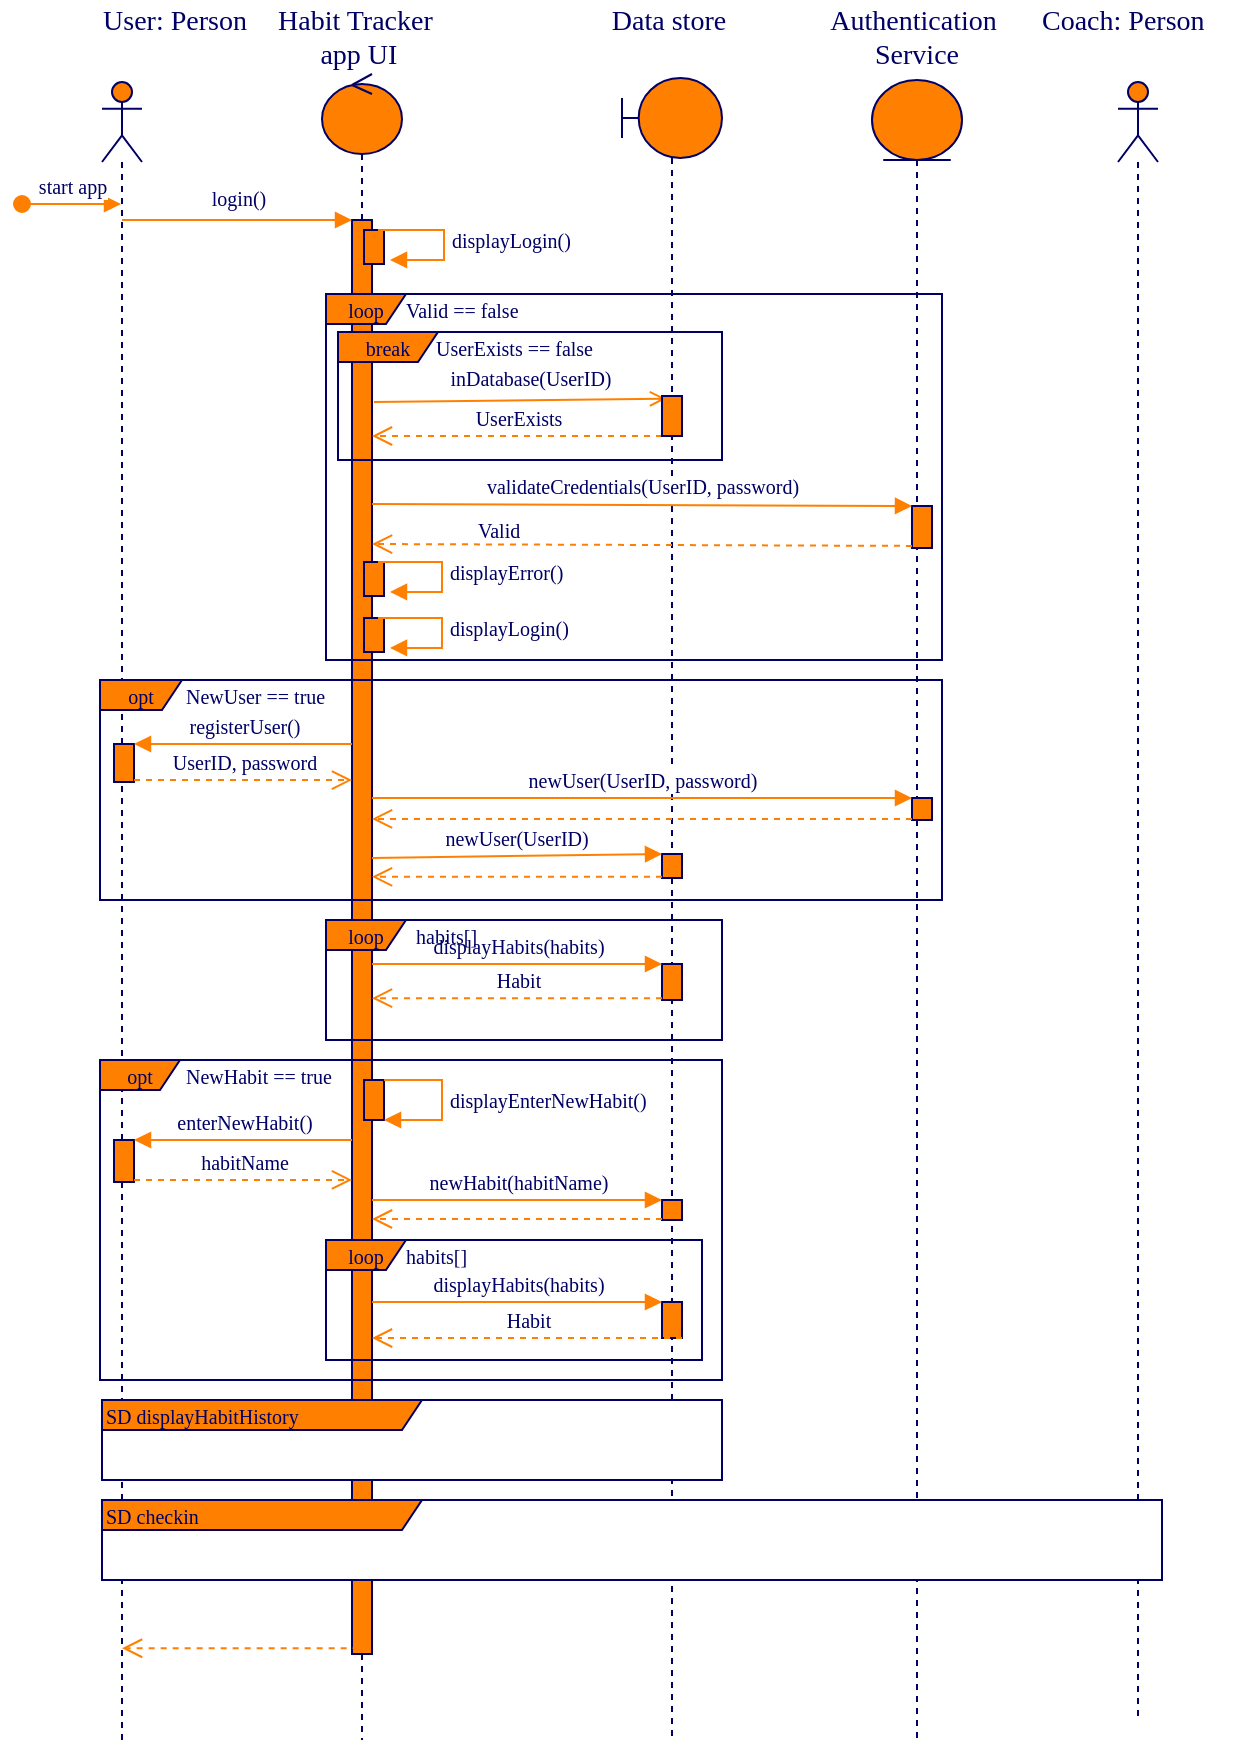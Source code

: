 <mxfile version="24.4.0" type="device" pages="3">
  <diagram name="SD User Habit Checkin" id="z7g9NlXOLI8oSROJPKoz">
    <mxGraphModel dx="1121" dy="837" grid="0" gridSize="10" guides="1" tooltips="1" connect="1" arrows="1" fold="1" page="0" pageScale="1" pageWidth="1169" pageHeight="827" math="0" shadow="0">
      <root>
        <mxCell id="0" />
        <mxCell id="1" parent="0" />
        <mxCell id="NvRhOsfGJSv9MPCDauGX-1" value="" style="shape=umlLifeline;participant=umlActor;perimeter=lifelinePerimeter;whiteSpace=wrap;html=1;container=1;collapsible=0;recursiveResize=0;verticalAlign=top;spacingTop=36;labelBackgroundColor=#ffffff;outlineConnect=0;strokeColor=#000066;fillColor=#FF8000;fontFamily=Tahoma;fontSize=14;fontColor=#000066;" vertex="1" parent="1">
          <mxGeometry x="70" y="51" width="20" height="829" as="geometry" />
        </mxCell>
        <mxCell id="NvRhOsfGJSv9MPCDauGX-2" value="" style="html=1;points=[];perimeter=orthogonalPerimeter;strokeColor=#000066;fillColor=#FF8000;fontFamily=Tahoma;fontSize=10;fontColor=#000066;align=center;" vertex="1" parent="NvRhOsfGJSv9MPCDauGX-1">
          <mxGeometry x="6" y="331" width="10" height="19" as="geometry" />
        </mxCell>
        <mxCell id="NvRhOsfGJSv9MPCDauGX-3" value="" style="html=1;points=[];perimeter=orthogonalPerimeter;strokeColor=#000066;fillColor=#FF8000;fontFamily=Tahoma;fontSize=10;fontColor=#000066;align=center;" vertex="1" parent="NvRhOsfGJSv9MPCDauGX-1">
          <mxGeometry x="6" y="529" width="10" height="21" as="geometry" />
        </mxCell>
        <mxCell id="NvRhOsfGJSv9MPCDauGX-4" value="User: Person" style="text;html=1;resizable=0;points=[];autosize=1;align=center;verticalAlign=top;spacingTop=-4;fontSize=14;fontFamily=Tahoma;fontColor=#000066;" vertex="1" parent="1">
          <mxGeometry x="61" y="10" width="90" height="20" as="geometry" />
        </mxCell>
        <mxCell id="NvRhOsfGJSv9MPCDauGX-5" value="" style="shape=umlLifeline;participant=umlControl;perimeter=lifelinePerimeter;whiteSpace=wrap;html=1;container=1;collapsible=0;recursiveResize=0;verticalAlign=top;spacingTop=36;labelBackgroundColor=#ffffff;outlineConnect=0;strokeColor=#000066;fillColor=#FF8000;fontFamily=Tahoma;fontSize=14;fontColor=#000066;" vertex="1" parent="1">
          <mxGeometry x="180" y="47" width="40" height="833" as="geometry" />
        </mxCell>
        <mxCell id="NvRhOsfGJSv9MPCDauGX-6" value="" style="html=1;points=[];perimeter=orthogonalPerimeter;strokeColor=#000066;fillColor=#FF8000;fontFamily=Tahoma;fontSize=14;fontColor=#000066;align=center;" vertex="1" parent="NvRhOsfGJSv9MPCDauGX-5">
          <mxGeometry x="15" y="73" width="10" height="717" as="geometry" />
        </mxCell>
        <mxCell id="NvRhOsfGJSv9MPCDauGX-7" value="" style="html=1;points=[];perimeter=orthogonalPerimeter;strokeColor=#000066;fillColor=#FF8000;fontFamily=Tahoma;fontSize=10;fontColor=#000066;align=center;" vertex="1" parent="NvRhOsfGJSv9MPCDauGX-5">
          <mxGeometry x="21" y="78" width="10" height="17" as="geometry" />
        </mxCell>
        <mxCell id="NvRhOsfGJSv9MPCDauGX-8" value="displayLogin()" style="edgeStyle=orthogonalEdgeStyle;html=1;align=left;spacingLeft=2;endArrow=block;rounded=0;entryX=1.3;entryY=0.882;strokeColor=#FF8000;fontFamily=Tahoma;fontSize=10;fontColor=#000066;exitX=0.7;exitY=0;exitPerimeter=0;entryPerimeter=0;" edge="1" parent="NvRhOsfGJSv9MPCDauGX-5" source="NvRhOsfGJSv9MPCDauGX-7" target="NvRhOsfGJSv9MPCDauGX-7">
          <mxGeometry relative="1" as="geometry">
            <mxPoint x="36" y="78" as="sourcePoint" />
            <Array as="points">
              <mxPoint x="61" y="78" />
              <mxPoint x="61" y="93" />
            </Array>
            <mxPoint x="41" y="98" as="targetPoint" />
          </mxGeometry>
        </mxCell>
        <mxCell id="NvRhOsfGJSv9MPCDauGX-9" value="" style="html=1;points=[];perimeter=orthogonalPerimeter;strokeColor=#000066;fillColor=#FF8000;fontFamily=Tahoma;fontSize=10;fontColor=#000066;align=center;" vertex="1" parent="NvRhOsfGJSv9MPCDauGX-5">
          <mxGeometry x="21" y="244" width="10" height="17" as="geometry" />
        </mxCell>
        <mxCell id="NvRhOsfGJSv9MPCDauGX-10" value="displayError()" style="edgeStyle=orthogonalEdgeStyle;html=1;align=left;spacingLeft=2;endArrow=block;rounded=0;entryX=1.3;entryY=0.882;strokeColor=#FF8000;fontFamily=Tahoma;fontSize=10;fontColor=#000066;exitX=0.7;exitY=0;exitPerimeter=0;entryPerimeter=0;" edge="1" parent="NvRhOsfGJSv9MPCDauGX-5" source="NvRhOsfGJSv9MPCDauGX-9" target="NvRhOsfGJSv9MPCDauGX-9">
          <mxGeometry relative="1" as="geometry">
            <mxPoint x="-134" y="41" as="sourcePoint" />
            <Array as="points">
              <mxPoint x="60" y="244" />
              <mxPoint x="60" y="259" />
            </Array>
            <mxPoint x="-129" y="61" as="targetPoint" />
          </mxGeometry>
        </mxCell>
        <mxCell id="NvRhOsfGJSv9MPCDauGX-11" value="" style="html=1;points=[];perimeter=orthogonalPerimeter;strokeColor=#000066;fillColor=#FF8000;fontFamily=Tahoma;fontSize=10;fontColor=#000066;align=center;" vertex="1" parent="NvRhOsfGJSv9MPCDauGX-5">
          <mxGeometry x="21" y="272" width="10" height="17" as="geometry" />
        </mxCell>
        <mxCell id="NvRhOsfGJSv9MPCDauGX-12" value="displayLogin()" style="edgeStyle=orthogonalEdgeStyle;html=1;align=left;spacingLeft=2;endArrow=block;rounded=0;entryX=1.3;entryY=0.882;strokeColor=#FF8000;fontFamily=Tahoma;fontSize=10;fontColor=#000066;exitX=0.7;exitY=0;exitPerimeter=0;entryPerimeter=0;" edge="1" parent="NvRhOsfGJSv9MPCDauGX-5" source="NvRhOsfGJSv9MPCDauGX-11" target="NvRhOsfGJSv9MPCDauGX-11">
          <mxGeometry relative="1" as="geometry">
            <mxPoint x="-121" y="225" as="sourcePoint" />
            <Array as="points">
              <mxPoint x="60" y="272" />
              <mxPoint x="60" y="287" />
            </Array>
            <mxPoint x="-116" y="245" as="targetPoint" />
          </mxGeometry>
        </mxCell>
        <mxCell id="NvRhOsfGJSv9MPCDauGX-13" value="" style="html=1;points=[];perimeter=orthogonalPerimeter;strokeColor=#000066;fillColor=#FF8000;fontFamily=Tahoma;fontSize=10;fontColor=#000066;align=center;" vertex="1" parent="NvRhOsfGJSv9MPCDauGX-5">
          <mxGeometry x="21" y="503" width="10" height="20" as="geometry" />
        </mxCell>
        <mxCell id="NvRhOsfGJSv9MPCDauGX-14" value="displayEnterNewHabit()" style="edgeStyle=orthogonalEdgeStyle;html=1;align=left;spacingLeft=2;endArrow=block;rounded=0;strokeColor=#FF8000;fontFamily=Tahoma;fontSize=10;fontColor=#000066;" edge="1" parent="NvRhOsfGJSv9MPCDauGX-5" source="NvRhOsfGJSv9MPCDauGX-13" target="NvRhOsfGJSv9MPCDauGX-13">
          <mxGeometry relative="1" as="geometry">
            <mxPoint x="-115" y="713" as="sourcePoint" />
            <Array as="points">
              <mxPoint x="60" y="503" />
              <mxPoint x="60" y="523" />
            </Array>
          </mxGeometry>
        </mxCell>
        <mxCell id="NvRhOsfGJSv9MPCDauGX-15" value="&lt;div style=&quot;text-align: center&quot;&gt;&lt;span&gt;Habit Tracker&amp;nbsp;&lt;/span&gt;&lt;/div&gt;&lt;div style=&quot;text-align: center&quot;&gt;app UI&lt;/div&gt;" style="text;html=1;resizable=0;points=[];autosize=1;align=left;verticalAlign=top;spacingTop=-4;fontSize=14;fontFamily=Tahoma;fontColor=#000066;" vertex="1" parent="1">
          <mxGeometry x="156" y="10" width="100" height="40" as="geometry" />
        </mxCell>
        <mxCell id="NvRhOsfGJSv9MPCDauGX-16" value="" style="shape=umlLifeline;participant=umlEntity;perimeter=lifelinePerimeter;whiteSpace=wrap;html=1;container=1;collapsible=0;recursiveResize=0;verticalAlign=top;spacingTop=36;labelBackgroundColor=#ffffff;outlineConnect=0;fontFamily=Tahoma;fontSize=14;fontColor=#000066;align=center;strokeColor=#000066;fillColor=#FF8000;" vertex="1" parent="1">
          <mxGeometry x="455" y="50" width="45" height="830" as="geometry" />
        </mxCell>
        <mxCell id="NvRhOsfGJSv9MPCDauGX-17" value="" style="html=1;points=[];perimeter=orthogonalPerimeter;strokeColor=#000066;fillColor=#FF8000;fontFamily=Tahoma;fontSize=10;fontColor=#000066;align=center;" vertex="1" parent="NvRhOsfGJSv9MPCDauGX-16">
          <mxGeometry x="20" y="213" width="10" height="21" as="geometry" />
        </mxCell>
        <mxCell id="NvRhOsfGJSv9MPCDauGX-18" value="" style="html=1;points=[];perimeter=orthogonalPerimeter;strokeColor=#000066;fillColor=#FF8000;fontFamily=Tahoma;fontSize=10;fontColor=#000066;align=center;" vertex="1" parent="NvRhOsfGJSv9MPCDauGX-16">
          <mxGeometry x="20" y="359" width="10" height="11" as="geometry" />
        </mxCell>
        <mxCell id="NvRhOsfGJSv9MPCDauGX-19" value="Authentication&amp;nbsp;&lt;div&gt;Service&lt;/div&gt;" style="text;html=1;resizable=0;points=[];autosize=1;align=center;verticalAlign=top;spacingTop=-4;fontSize=14;fontFamily=Tahoma;fontColor=#000066;" vertex="1" parent="1">
          <mxGeometry x="422" y="10" width="110" height="40" as="geometry" />
        </mxCell>
        <mxCell id="NvRhOsfGJSv9MPCDauGX-20" value="" style="shape=umlLifeline;participant=umlBoundary;perimeter=lifelinePerimeter;whiteSpace=wrap;html=1;container=1;collapsible=0;recursiveResize=0;verticalAlign=top;spacingTop=36;labelBackgroundColor=#ffffff;outlineConnect=0;fontFamily=Tahoma;fontSize=14;fontColor=#000066;align=center;strokeColor=#000066;fillColor=#FF8000;" vertex="1" parent="1">
          <mxGeometry x="330" y="49" width="50" height="830" as="geometry" />
        </mxCell>
        <mxCell id="NvRhOsfGJSv9MPCDauGX-21" value="" style="html=1;points=[];perimeter=orthogonalPerimeter;strokeColor=#000066;fillColor=#FF8000;fontFamily=Tahoma;fontSize=10;fontColor=#000066;align=center;" vertex="1" parent="NvRhOsfGJSv9MPCDauGX-20">
          <mxGeometry x="20" y="388" width="10" height="12" as="geometry" />
        </mxCell>
        <mxCell id="NvRhOsfGJSv9MPCDauGX-22" value="" style="group" vertex="1" connectable="0" parent="NvRhOsfGJSv9MPCDauGX-20">
          <mxGeometry x="-144" y="127" width="170" height="64" as="geometry" />
        </mxCell>
        <mxCell id="NvRhOsfGJSv9MPCDauGX-23" value="" style="group" vertex="1" connectable="0" parent="NvRhOsfGJSv9MPCDauGX-22">
          <mxGeometry width="170" height="64" as="geometry" />
        </mxCell>
        <mxCell id="NvRhOsfGJSv9MPCDauGX-24" value="" style="group" vertex="1" connectable="0" parent="NvRhOsfGJSv9MPCDauGX-23">
          <mxGeometry x="49.033" y="0.32" width="100" height="10" as="geometry" />
        </mxCell>
        <mxCell id="NvRhOsfGJSv9MPCDauGX-25" value="UserExists == false" style="text;html=1;resizable=0;points=[];autosize=1;align=left;verticalAlign=top;spacingTop=-4;fontSize=10;fontFamily=Tahoma;fontColor=#000066;" vertex="1" parent="NvRhOsfGJSv9MPCDauGX-24">
          <mxGeometry width="100" height="10" as="geometry" />
        </mxCell>
        <mxCell id="NvRhOsfGJSv9MPCDauGX-26" value="" style="html=1;points=[];perimeter=orthogonalPerimeter;strokeColor=#000066;fillColor=#FF8000;fontFamily=Tahoma;fontSize=10;fontColor=#000066;align=center;" vertex="1" parent="NvRhOsfGJSv9MPCDauGX-20">
          <mxGeometry x="20" y="561" width="10" height="10" as="geometry" />
        </mxCell>
        <mxCell id="NvRhOsfGJSv9MPCDauGX-27" value="" style="group" vertex="1" connectable="0" parent="NvRhOsfGJSv9MPCDauGX-20">
          <mxGeometry x="20" y="443" width="10" height="18" as="geometry" />
        </mxCell>
        <mxCell id="NvRhOsfGJSv9MPCDauGX-28" value="" style="group" vertex="1" connectable="0" parent="NvRhOsfGJSv9MPCDauGX-27">
          <mxGeometry width="10" height="18" as="geometry" />
        </mxCell>
        <mxCell id="NvRhOsfGJSv9MPCDauGX-29" value="" style="group" vertex="1" connectable="0" parent="NvRhOsfGJSv9MPCDauGX-28">
          <mxGeometry width="10" height="18" as="geometry" />
        </mxCell>
        <mxCell id="NvRhOsfGJSv9MPCDauGX-30" value="" style="html=1;points=[];perimeter=orthogonalPerimeter;strokeColor=#000066;fillColor=#FF8000;fontFamily=Tahoma;fontSize=10;fontColor=#000066;align=center;" vertex="1" parent="NvRhOsfGJSv9MPCDauGX-29">
          <mxGeometry width="10" height="18" as="geometry" />
        </mxCell>
        <mxCell id="NvRhOsfGJSv9MPCDauGX-31" value="" style="group" vertex="1" connectable="0" parent="NvRhOsfGJSv9MPCDauGX-20">
          <mxGeometry x="20" y="612" width="10" height="18" as="geometry" />
        </mxCell>
        <mxCell id="NvRhOsfGJSv9MPCDauGX-32" value="" style="group" vertex="1" connectable="0" parent="NvRhOsfGJSv9MPCDauGX-31">
          <mxGeometry width="10" height="18" as="geometry" />
        </mxCell>
        <mxCell id="NvRhOsfGJSv9MPCDauGX-33" value="" style="group" vertex="1" connectable="0" parent="NvRhOsfGJSv9MPCDauGX-32">
          <mxGeometry width="10" height="18" as="geometry" />
        </mxCell>
        <mxCell id="NvRhOsfGJSv9MPCDauGX-34" value="" style="html=1;points=[];perimeter=orthogonalPerimeter;strokeColor=#000066;fillColor=#FF8000;fontFamily=Tahoma;fontSize=10;fontColor=#000066;align=center;" vertex="1" parent="NvRhOsfGJSv9MPCDauGX-33">
          <mxGeometry width="10" height="18" as="geometry" />
        </mxCell>
        <mxCell id="NvRhOsfGJSv9MPCDauGX-35" value="&lt;div style=&quot;text-align: center&quot;&gt;Data store&lt;/div&gt;" style="text;html=1;resizable=0;points=[];autosize=1;align=center;verticalAlign=top;spacingTop=-4;fontSize=14;fontFamily=Tahoma;fontColor=#000066;" vertex="1" parent="1">
          <mxGeometry x="313" y="10" width="80" height="20" as="geometry" />
        </mxCell>
        <mxCell id="NvRhOsfGJSv9MPCDauGX-36" value="" style="shape=umlLifeline;participant=umlActor;perimeter=lifelinePerimeter;whiteSpace=wrap;html=1;container=1;collapsible=0;recursiveResize=0;verticalAlign=top;spacingTop=36;labelBackgroundColor=#ffffff;outlineConnect=0;strokeColor=#000066;fillColor=#FF8000;fontFamily=Tahoma;fontSize=14;fontColor=#000066;align=center;" vertex="1" parent="1">
          <mxGeometry x="578" y="51" width="20" height="819" as="geometry" />
        </mxCell>
        <mxCell id="NvRhOsfGJSv9MPCDauGX-37" value="&lt;div style=&quot;text-align: center&quot;&gt;&lt;span&gt;Coach: Person&lt;/span&gt;&lt;/div&gt;" style="text;html=1;resizable=0;points=[];autosize=1;align=left;verticalAlign=top;spacingTop=-4;fontSize=14;fontFamily=Tahoma;fontColor=#000066;" vertex="1" parent="1">
          <mxGeometry x="538" y="10" width="100" height="20" as="geometry" />
        </mxCell>
        <mxCell id="NvRhOsfGJSv9MPCDauGX-38" value="&lt;font style=&quot;font-size: 10px&quot;&gt;login()&lt;/font&gt;" style="html=1;verticalAlign=bottom;endArrow=block;entryX=0;entryY=0;strokeColor=#FF8000;fontFamily=Tahoma;fontSize=14;fontColor=#000066;" edge="1" parent="1" source="NvRhOsfGJSv9MPCDauGX-1" target="NvRhOsfGJSv9MPCDauGX-6">
          <mxGeometry relative="1" as="geometry">
            <mxPoint x="125" y="120" as="sourcePoint" />
          </mxGeometry>
        </mxCell>
        <mxCell id="NvRhOsfGJSv9MPCDauGX-39" value="" style="html=1;verticalAlign=bottom;endArrow=open;dashed=1;endSize=8;exitX=0.333;exitY=0.996;strokeColor=#FF8000;fontFamily=Tahoma;fontSize=14;fontColor=#000066;exitPerimeter=0;" edge="1" parent="1" source="NvRhOsfGJSv9MPCDauGX-6" target="NvRhOsfGJSv9MPCDauGX-1">
          <mxGeometry relative="1" as="geometry">
            <mxPoint x="125" y="196" as="targetPoint" />
          </mxGeometry>
        </mxCell>
        <mxCell id="NvRhOsfGJSv9MPCDauGX-40" value="inDatabase(UserID)" style="edgeStyle=none;rounded=1;jumpStyle=arc;jumpSize=13;html=1;startArrow=none;startFill=0;endArrow=open;endFill=0;jettySize=auto;orthogonalLoop=1;strokeColor=#FF8000;fontFamily=Tahoma;fontSize=10;fontColor=#000066;entryX=0.2;entryY=0.067;entryPerimeter=0;" edge="1" parent="1" target="NvRhOsfGJSv9MPCDauGX-73">
          <mxGeometry x="0.066" y="11" relative="1" as="geometry">
            <mxPoint x="206" y="211" as="sourcePoint" />
            <mxPoint x="344" y="215" as="targetPoint" />
            <mxPoint as="offset" />
          </mxGeometry>
        </mxCell>
        <mxCell id="NvRhOsfGJSv9MPCDauGX-41" value="UserExists" style="html=1;verticalAlign=bottom;endArrow=open;dashed=1;endSize=8;strokeColor=#FF8000;fontFamily=Tahoma;fontSize=10;fontColor=#000066;" edge="1" parent="1" source="NvRhOsfGJSv9MPCDauGX-73">
          <mxGeometry relative="1" as="geometry">
            <mxPoint x="345" y="228" as="sourcePoint" />
            <mxPoint x="205" y="228" as="targetPoint" />
          </mxGeometry>
        </mxCell>
        <mxCell id="NvRhOsfGJSv9MPCDauGX-42" value="validateCredentials(UserID, password)" style="html=1;verticalAlign=bottom;endArrow=block;entryX=0;entryY=0;strokeColor=#FF8000;fontFamily=Tahoma;fontSize=10;fontColor=#000066;" edge="1" parent="1" target="NvRhOsfGJSv9MPCDauGX-17">
          <mxGeometry relative="1" as="geometry">
            <mxPoint x="205" y="262" as="sourcePoint" />
          </mxGeometry>
        </mxCell>
        <mxCell id="NvRhOsfGJSv9MPCDauGX-43" value="" style="html=1;verticalAlign=bottom;endArrow=open;dashed=1;endSize=8;exitX=0;exitY=0.95;strokeColor=#FF8000;fontFamily=Tahoma;fontSize=10;fontColor=#000066;" edge="1" parent="1" source="NvRhOsfGJSv9MPCDauGX-17">
          <mxGeometry relative="1" as="geometry">
            <mxPoint x="205" y="282" as="targetPoint" />
          </mxGeometry>
        </mxCell>
        <mxCell id="NvRhOsfGJSv9MPCDauGX-44" value="Valid" style="text;html=1;resizable=0;points=[];autosize=1;align=left;verticalAlign=top;spacingTop=-4;fontSize=10;fontFamily=Tahoma;fontColor=#000066;" vertex="1" parent="1">
          <mxGeometry x="256" y="267" width="40" height="10" as="geometry" />
        </mxCell>
        <mxCell id="NvRhOsfGJSv9MPCDauGX-45" value="break" style="shape=umlFrame;whiteSpace=wrap;html=1;strokeColor=#000066;fillColor=#FF8000;fontFamily=Tahoma;fontSize=10;fontColor=#000066;align=center;width=50;height=15;" vertex="1" parent="1">
          <mxGeometry x="188" y="176" width="192" height="64" as="geometry" />
        </mxCell>
        <mxCell id="NvRhOsfGJSv9MPCDauGX-46" value="loop" style="shape=umlFrame;whiteSpace=wrap;html=1;strokeColor=#000066;fillColor=#FF8000;fontFamily=Tahoma;fontSize=10;fontColor=#000066;align=center;width=40;height=15;swimlaneFillColor=none;" vertex="1" parent="1">
          <mxGeometry x="182" y="157" width="308" height="183" as="geometry" />
        </mxCell>
        <mxCell id="NvRhOsfGJSv9MPCDauGX-47" value="Valid == false" style="text;html=1;resizable=0;points=[];autosize=1;align=left;verticalAlign=top;spacingTop=-4;fontSize=10;fontFamily=Tahoma;fontColor=#000066;" vertex="1" parent="1">
          <mxGeometry x="220" y="157" width="80" height="10" as="geometry" />
        </mxCell>
        <mxCell id="NvRhOsfGJSv9MPCDauGX-48" value="opt" style="shape=umlFrame;whiteSpace=wrap;html=1;strokeColor=#000066;fillColor=#FF8000;fontFamily=Tahoma;fontSize=10;fontColor=#000066;align=center;width=41;height=15;" vertex="1" parent="1">
          <mxGeometry x="69" y="350" width="421" height="110" as="geometry" />
        </mxCell>
        <mxCell id="NvRhOsfGJSv9MPCDauGX-49" value="NewUser == true" style="text;html=1;resizable=0;points=[];autosize=1;align=left;verticalAlign=top;spacingTop=-4;fontSize=10;fontFamily=Tahoma;fontColor=#000066;" vertex="1" parent="1">
          <mxGeometry x="110" y="350" width="90" height="10" as="geometry" />
        </mxCell>
        <mxCell id="NvRhOsfGJSv9MPCDauGX-50" value="registerUser()" style="html=1;verticalAlign=bottom;endArrow=block;entryX=1;entryY=0;strokeColor=#FF8000;fontFamily=Tahoma;fontSize=10;fontColor=#000066;" edge="1" parent="1" source="NvRhOsfGJSv9MPCDauGX-6" target="NvRhOsfGJSv9MPCDauGX-2">
          <mxGeometry relative="1" as="geometry">
            <mxPoint x="130" y="590" as="sourcePoint" />
          </mxGeometry>
        </mxCell>
        <mxCell id="NvRhOsfGJSv9MPCDauGX-51" value="UserID, password" style="html=1;verticalAlign=bottom;endArrow=open;dashed=1;endSize=8;exitX=1;exitY=0.95;strokeColor=#FF8000;fontFamily=Tahoma;fontSize=10;fontColor=#000066;" edge="1" parent="1" source="NvRhOsfGJSv9MPCDauGX-2" target="NvRhOsfGJSv9MPCDauGX-6">
          <mxGeometry relative="1" as="geometry">
            <mxPoint x="130" y="647" as="targetPoint" />
          </mxGeometry>
        </mxCell>
        <mxCell id="NvRhOsfGJSv9MPCDauGX-52" value="newUser(UserID, password)" style="html=1;verticalAlign=bottom;endArrow=block;entryX=0;entryY=0;strokeColor=#FF8000;fontFamily=Tahoma;fontSize=10;fontColor=#000066;" edge="1" parent="1" source="NvRhOsfGJSv9MPCDauGX-6" target="NvRhOsfGJSv9MPCDauGX-18">
          <mxGeometry relative="1" as="geometry">
            <mxPoint x="290" y="401" as="sourcePoint" />
          </mxGeometry>
        </mxCell>
        <mxCell id="NvRhOsfGJSv9MPCDauGX-53" value="" style="html=1;verticalAlign=bottom;endArrow=open;dashed=1;endSize=8;exitX=0;exitY=0.95;strokeColor=#FF8000;fontFamily=Tahoma;fontSize=10;fontColor=#000066;" edge="1" parent="1" source="NvRhOsfGJSv9MPCDauGX-18" target="NvRhOsfGJSv9MPCDauGX-6">
          <mxGeometry relative="1" as="geometry">
            <mxPoint x="290" y="477" as="targetPoint" />
          </mxGeometry>
        </mxCell>
        <mxCell id="NvRhOsfGJSv9MPCDauGX-54" value="newUser(UserID)" style="html=1;verticalAlign=bottom;endArrow=block;entryX=0;entryY=0;strokeColor=#FF8000;fontFamily=Tahoma;fontSize=10;fontColor=#000066;" edge="1" parent="1" target="NvRhOsfGJSv9MPCDauGX-21">
          <mxGeometry relative="1" as="geometry">
            <mxPoint x="205" y="439" as="sourcePoint" />
          </mxGeometry>
        </mxCell>
        <mxCell id="NvRhOsfGJSv9MPCDauGX-55" value="" style="html=1;verticalAlign=bottom;endArrow=open;dashed=1;endSize=8;exitX=0;exitY=0.95;strokeColor=#FF8000;fontFamily=Tahoma;fontSize=10;fontColor=#000066;" edge="1" parent="1" source="NvRhOsfGJSv9MPCDauGX-21" target="NvRhOsfGJSv9MPCDauGX-6">
          <mxGeometry relative="1" as="geometry">
            <mxPoint x="284" y="515" as="targetPoint" />
          </mxGeometry>
        </mxCell>
        <mxCell id="NvRhOsfGJSv9MPCDauGX-56" value="displayHabits(habits)" style="html=1;verticalAlign=bottom;endArrow=block;entryX=0;entryY=0;strokeColor=#FF8000;fontFamily=Tahoma;fontSize=10;fontColor=#000066;" edge="1" parent="1" source="NvRhOsfGJSv9MPCDauGX-6" target="NvRhOsfGJSv9MPCDauGX-30">
          <mxGeometry relative="1" as="geometry">
            <mxPoint x="285" y="470" as="sourcePoint" />
          </mxGeometry>
        </mxCell>
        <mxCell id="NvRhOsfGJSv9MPCDauGX-57" value="Habit" style="html=1;verticalAlign=bottom;endArrow=open;dashed=1;endSize=8;exitX=0;exitY=0.95;strokeColor=#FF8000;fontFamily=Tahoma;fontSize=10;fontColor=#000066;" edge="1" parent="1" source="NvRhOsfGJSv9MPCDauGX-30" target="NvRhOsfGJSv9MPCDauGX-6">
          <mxGeometry relative="1" as="geometry">
            <mxPoint x="285" y="546" as="targetPoint" />
          </mxGeometry>
        </mxCell>
        <mxCell id="NvRhOsfGJSv9MPCDauGX-58" value="loop" style="shape=umlFrame;whiteSpace=wrap;html=1;strokeColor=#000066;fillColor=#FF8000;fontFamily=Tahoma;fontSize=10;fontColor=#000066;align=center;width=40;height=15;" vertex="1" parent="1">
          <mxGeometry x="182" y="470" width="198" height="60" as="geometry" />
        </mxCell>
        <mxCell id="NvRhOsfGJSv9MPCDauGX-59" value="habits[]" style="text;html=1;resizable=0;points=[];autosize=1;align=left;verticalAlign=top;spacingTop=-4;fontSize=10;fontFamily=Tahoma;fontColor=#000066;" vertex="1" parent="1">
          <mxGeometry x="225" y="470" width="50" height="10" as="geometry" />
        </mxCell>
        <mxCell id="NvRhOsfGJSv9MPCDauGX-60" value="opt" style="shape=umlFrame;whiteSpace=wrap;html=1;strokeColor=#000066;fillColor=#FF8000;fontFamily=Tahoma;fontSize=10;fontColor=#000066;align=center;width=40;height=15;" vertex="1" parent="1">
          <mxGeometry x="69" y="540" width="311" height="160" as="geometry" />
        </mxCell>
        <mxCell id="NvRhOsfGJSv9MPCDauGX-61" value="NewHabit == true" style="text;html=1;resizable=0;points=[];autosize=1;align=left;verticalAlign=top;spacingTop=-4;fontSize=10;fontFamily=Tahoma;fontColor=#000066;" vertex="1" parent="1">
          <mxGeometry x="110" y="540" width="100" height="10" as="geometry" />
        </mxCell>
        <mxCell id="NvRhOsfGJSv9MPCDauGX-62" value="enterNewHabit()" style="html=1;verticalAlign=bottom;endArrow=block;entryX=1;entryY=0;strokeColor=#FF8000;fontFamily=Tahoma;fontSize=10;fontColor=#000066;" edge="1" parent="1" source="NvRhOsfGJSv9MPCDauGX-6" target="NvRhOsfGJSv9MPCDauGX-3">
          <mxGeometry relative="1" as="geometry">
            <mxPoint x="146" y="580" as="sourcePoint" />
          </mxGeometry>
        </mxCell>
        <mxCell id="NvRhOsfGJSv9MPCDauGX-63" value="habitName" style="html=1;verticalAlign=bottom;endArrow=open;dashed=1;endSize=8;exitX=1;exitY=0.95;strokeColor=#FF8000;fontFamily=Tahoma;fontSize=10;fontColor=#000066;" edge="1" parent="1" source="NvRhOsfGJSv9MPCDauGX-3" target="NvRhOsfGJSv9MPCDauGX-6">
          <mxGeometry relative="1" as="geometry">
            <mxPoint x="146" y="637" as="targetPoint" />
          </mxGeometry>
        </mxCell>
        <mxCell id="NvRhOsfGJSv9MPCDauGX-64" value="newHabit(habitName)" style="html=1;verticalAlign=bottom;endArrow=block;entryX=0;entryY=0;strokeColor=#FF8000;fontFamily=Tahoma;fontSize=10;fontColor=#000066;" edge="1" parent="1" source="NvRhOsfGJSv9MPCDauGX-6" target="NvRhOsfGJSv9MPCDauGX-26">
          <mxGeometry relative="1" as="geometry">
            <mxPoint x="285" y="610" as="sourcePoint" />
          </mxGeometry>
        </mxCell>
        <mxCell id="NvRhOsfGJSv9MPCDauGX-65" value="" style="html=1;verticalAlign=bottom;endArrow=open;dashed=1;endSize=8;exitX=0;exitY=0.95;strokeColor=#FF8000;fontFamily=Tahoma;fontSize=10;fontColor=#000066;" edge="1" parent="1" source="NvRhOsfGJSv9MPCDauGX-26" target="NvRhOsfGJSv9MPCDauGX-6">
          <mxGeometry relative="1" as="geometry">
            <mxPoint x="285" y="686" as="targetPoint" />
          </mxGeometry>
        </mxCell>
        <mxCell id="NvRhOsfGJSv9MPCDauGX-66" value="loop" style="shape=umlFrame;whiteSpace=wrap;html=1;strokeColor=#000066;fillColor=#FF8000;fontFamily=Tahoma;fontSize=10;fontColor=#000066;align=center;width=40;height=15;" vertex="1" parent="1">
          <mxGeometry x="182" y="630" width="188" height="60" as="geometry" />
        </mxCell>
        <mxCell id="NvRhOsfGJSv9MPCDauGX-67" value="displayHabits(habits)" style="html=1;verticalAlign=bottom;endArrow=block;strokeColor=#FF8000;fontFamily=Tahoma;fontSize=10;fontColor=#000066;" edge="1" parent="1" source="NvRhOsfGJSv9MPCDauGX-6" target="NvRhOsfGJSv9MPCDauGX-34">
          <mxGeometry relative="1" as="geometry">
            <mxPoint x="205" y="660" as="sourcePoint" />
            <mxPoint x="360" y="650" as="targetPoint" />
          </mxGeometry>
        </mxCell>
        <mxCell id="NvRhOsfGJSv9MPCDauGX-68" value="Habit" style="html=1;verticalAlign=bottom;endArrow=open;dashed=1;endSize=8;exitX=0.5;exitY=0.611;strokeColor=#FF8000;fontFamily=Tahoma;fontSize=10;fontColor=#000066;exitPerimeter=0;" edge="1" parent="1">
          <mxGeometry relative="1" as="geometry">
            <mxPoint x="205" y="679" as="targetPoint" />
            <mxPoint x="360" y="679" as="sourcePoint" />
          </mxGeometry>
        </mxCell>
        <mxCell id="NvRhOsfGJSv9MPCDauGX-69" value="habits[]" style="text;html=1;resizable=0;points=[];autosize=1;align=left;verticalAlign=top;spacingTop=-4;fontSize=10;fontFamily=Tahoma;fontColor=#000066;" vertex="1" parent="1">
          <mxGeometry x="220" y="630" width="50" height="10" as="geometry" />
        </mxCell>
        <mxCell id="NvRhOsfGJSv9MPCDauGX-70" value="start app" style="html=1;verticalAlign=bottom;startArrow=oval;startFill=1;endArrow=block;startSize=8;strokeColor=#FF8000;fontFamily=Tahoma;fontSize=10;fontColor=#000066;" edge="1" parent="1">
          <mxGeometry width="60" relative="1" as="geometry">
            <mxPoint x="30" y="112" as="sourcePoint" />
            <mxPoint x="79.5" y="112" as="targetPoint" />
          </mxGeometry>
        </mxCell>
        <UserObject label="SD checkin" link="data:page/id,58tUFKMMwjoJYMb167R7" id="NvRhOsfGJSv9MPCDauGX-71">
          <mxCell style="shape=umlFrame;whiteSpace=wrap;html=1;strokeColor=#000066;fillColor=#FF8000;fontFamily=Tahoma;fontSize=10;fontColor=#000066;align=left;width=160;height=15;swimlaneFillColor=#ffffff;" vertex="1" parent="1">
            <mxGeometry x="70" y="760" width="530" height="40" as="geometry" />
          </mxCell>
        </UserObject>
        <UserObject label="SD displayHabitHistory" link="data:page/id,RhUDDJOnSbQnjoUeqEox" id="NvRhOsfGJSv9MPCDauGX-72">
          <mxCell style="shape=umlFrame;whiteSpace=wrap;html=1;strokeColor=#000066;fillColor=#FF8000;fontFamily=Tahoma;fontSize=10;fontColor=#000066;align=left;width=160;height=15;swimlaneFillColor=#ffffff;" vertex="1" parent="1">
            <mxGeometry x="70" y="710" width="310" height="40" as="geometry" />
          </mxCell>
        </UserObject>
        <mxCell id="NvRhOsfGJSv9MPCDauGX-73" value="" style="html=1;points=[];perimeter=orthogonalPerimeter;strokeColor=#000066;fillColor=#FF8000;fontFamily=Tahoma;fontSize=14;fontColor=#000066;align=center;" vertex="1" parent="1">
          <mxGeometry x="350" y="208" width="10" height="20" as="geometry" />
        </mxCell>
      </root>
    </mxGraphModel>
  </diagram>
  <diagram name="displayHabitHistory" id="RhUDDJOnSbQnjoUeqEox">
    <mxGraphModel shadow="0" fold="1" math="0" pageScale="1" background="" pageWidth="850" pageHeight="1100">
      <root>
        <mxCell id="0" />
        <mxCell id="1" parent="0" />
        <mxCell id="2750c62718d928d1-2" value="SD displayHabitHistory" style="shape=umlFrame;whiteSpace=wrap;html=1;strokeColor=#000066;fillColor=#FF8000;fontFamily=Tahoma;fontSize=14;fontColor=#000066;align=center;width=160;height=40;" vertex="1" parent="1">
          <mxGeometry x="39" y="38" width="551" height="344" as="geometry" />
        </mxCell>
        <mxCell id="2750c62718d928d1-1" value="" style="shape=umlLifeline;participant=umlActor;perimeter=lifelinePerimeter;whiteSpace=wrap;html=1;container=1;collapsible=0;recursiveResize=0;verticalAlign=top;spacingTop=36;labelBackgroundColor=#ffffff;outlineConnect=0;strokeColor=#000066;fillColor=#FF8000;fontFamily=Tahoma;fontSize=14;fontColor=#000066;" vertex="1" parent="1">
          <mxGeometry x="99" y="138" width="20" height="219" as="geometry" />
        </mxCell>
        <mxCell id="2750c62718d928d1-4" value="User: Person" style="text;html=1;resizable=0;points=[];autosize=1;align=center;verticalAlign=top;spacingTop=-4;fontSize=14;fontFamily=Tahoma;fontColor=#000066;" vertex="1" parent="1">
          <mxGeometry x="90" y="97" width="90" height="20" as="geometry" />
        </mxCell>
        <mxCell id="2750c62718d928d1-5" value="" style="shape=umlLifeline;participant=umlControl;perimeter=lifelinePerimeter;whiteSpace=wrap;html=1;container=1;collapsible=0;recursiveResize=0;verticalAlign=top;spacingTop=36;labelBackgroundColor=#ffffff;outlineConnect=0;strokeColor=#000066;fillColor=#FF8000;fontFamily=Tahoma;fontSize=14;fontColor=#000066;" vertex="1" parent="1">
          <mxGeometry x="209" y="134" width="40" height="223" as="geometry" />
        </mxCell>
        <mxCell id="2750c62718d928d1-3" value="" style="html=1;points=[];perimeter=orthogonalPerimeter;strokeColor=#000066;fillColor=#FF8000;fontFamily=Tahoma;fontSize=10;fontColor=#000066;align=left;" vertex="1" parent="2750c62718d928d1-5">
          <mxGeometry x="15" y="73" width="10" height="137" as="geometry" />
        </mxCell>
        <mxCell id="2750c62718d928d1-11" value="" style="html=1;points=[];perimeter=orthogonalPerimeter;strokeColor=#000066;fillColor=#FF8000;fontFamily=Tahoma;fontSize=10;fontColor=#000066;align=left;" vertex="1" parent="2750c62718d928d1-5">
          <mxGeometry x="20" y="113" width="10" height="40" as="geometry" />
        </mxCell>
        <mxCell id="2750c62718d928d1-12" value="getHabitCheckinID(Habit.HabitHistory.habitCheckins[x])" style="edgeStyle=orthogonalEdgeStyle;html=1;align=left;spacingLeft=2;endArrow=block;rounded=0;strokeColor=#FF8000;fontFamily=Tahoma;fontSize=10;fontColor=#000066;exitX=1.1;exitY=0.1;exitPerimeter=0;fillColor=#ffffff;" edge="1" parent="2750c62718d928d1-5" source="2750c62718d928d1-11" target="2750c62718d928d1-11">
          <mxGeometry relative="1" as="geometry">
            <mxPoint x="25" y="93" as="sourcePoint" />
            <Array as="points">
              <mxPoint x="50" y="117" />
              <mxPoint x="50" y="133" />
            </Array>
          </mxGeometry>
        </mxCell>
        <mxCell id="2750c62718d928d1-15" value="&lt;div style=&quot;text-align: center&quot;&gt;&lt;span&gt;Habit Tracker&amp;nbsp;&lt;/span&gt;&lt;/div&gt;&lt;div style=&quot;text-align: center&quot;&gt;app UI&lt;/div&gt;" style="text;html=1;resizable=0;points=[];autosize=1;align=left;verticalAlign=top;spacingTop=-4;fontSize=14;fontFamily=Tahoma;fontColor=#000066;" vertex="1" parent="1">
          <mxGeometry x="185" y="97" width="100" height="40" as="geometry" />
        </mxCell>
        <mxCell id="2750c62718d928d1-36" value="&lt;div style=&quot;text-align: center&quot;&gt;Data store&lt;/div&gt;" style="text;html=1;resizable=0;points=[];autosize=1;align=center;verticalAlign=top;spacingTop=-4;fontSize=14;fontFamily=Tahoma;fontColor=#000066;" vertex="1" parent="1">
          <mxGeometry x="479" y="97" width="80" height="20" as="geometry" />
        </mxCell>
        <mxCell id="2750c62718d928d1-6" value="view habit history" style="html=1;verticalAlign=bottom;endArrow=block;entryX=0;entryY=0;strokeColor=#FF8000;fontFamily=Tahoma;fontSize=10;fontColor=#000066;" edge="1" parent="1" source="2750c62718d928d1-1" target="2750c62718d928d1-3">
          <mxGeometry relative="1" as="geometry">
            <mxPoint x="154" y="207" as="sourcePoint" />
          </mxGeometry>
        </mxCell>
        <mxCell id="2750c62718d928d1-7" value="" style="html=1;verticalAlign=bottom;endArrow=open;dashed=1;endSize=8;exitX=0;exitY=0.95;strokeColor=#FF8000;fontFamily=Tahoma;fontSize=10;fontColor=#000066;" edge="1" parent="1" source="2750c62718d928d1-3" target="2750c62718d928d1-1">
          <mxGeometry relative="1" as="geometry">
            <mxPoint x="149" y="337" as="targetPoint" />
          </mxGeometry>
        </mxCell>
        <mxCell id="2750c62718d928d1-9" value="displayCheckin(habitCheckinID)" style="html=1;verticalAlign=bottom;endArrow=block;entryX=0;entryY=0;strokeColor=#FF8000;fontFamily=Tahoma;fontSize=10;fontColor=#000066;" edge="1" parent="1" source="2750c62718d928d1-3" target="2750c62718d928d1-8">
          <mxGeometry relative="1" as="geometry">
            <mxPoint x="234" y="747" as="sourcePoint" />
          </mxGeometry>
        </mxCell>
        <mxCell id="2750c62718d928d1-10" value="return" style="html=1;verticalAlign=bottom;endArrow=open;dashed=1;endSize=8;exitX=0;exitY=0.95;strokeColor=#FF8000;fontFamily=Tahoma;fontSize=10;fontColor=#000066;" edge="1" parent="1" source="2750c62718d928d1-8" target="2750c62718d928d1-3">
          <mxGeometry relative="1" as="geometry">
            <mxPoint x="234" y="823" as="targetPoint" />
          </mxGeometry>
        </mxCell>
        <mxCell id="2750c62718d928d1-16" value="habitCheckins[]" style="text;html=1;resizable=0;points=[];autosize=1;align=left;verticalAlign=top;spacingTop=-4;fontSize=10;fontFamily=Tahoma;fontColor=#000066;" vertex="1" parent="1">
          <mxGeometry x="259" y="222" width="80" height="10" as="geometry" />
        </mxCell>
        <mxCell id="2750c62718d928d1-20" value="" style="shape=umlLifeline;participant=umlBoundary;perimeter=lifelinePerimeter;whiteSpace=wrap;html=1;container=1;collapsible=0;recursiveResize=0;verticalAlign=top;spacingTop=36;labelBackgroundColor=#ffffff;outlineConnect=0;fontFamily=Tahoma;fontSize=14;fontColor=#000066;align=center;strokeColor=#000066;fillColor=#FF8000;" vertex="1" parent="1">
          <mxGeometry x="500" y="140" width="46" height="217" as="geometry" />
        </mxCell>
        <mxCell id="2750c62718d928d1-8" value="" style="html=1;points=[];perimeter=orthogonalPerimeter;strokeColor=#000066;fillColor=#FF8000;fontFamily=Tahoma;fontSize=10;fontColor=#000066;align=left;" vertex="1" parent="2750c62718d928d1-20">
          <mxGeometry x="18" y="157" width="10" height="20" as="geometry" />
        </mxCell>
        <mxCell id="2750c62718d928d1-14" value="loop" style="shape=umlFrame;whiteSpace=wrap;html=1;strokeColor=#000066;fillColor=#FF8000;fontFamily=Tahoma;fontSize=10;fontColor=#000066;align=center;width=50;height=20;" vertex="1" parent="1">
          <mxGeometry x="209" y="222" width="330" height="105" as="geometry" />
        </mxCell>
      </root>
    </mxGraphModel>
  </diagram>
  <diagram name="SD checkin" id="58tUFKMMwjoJYMb167R7">
    <mxGraphModel shadow="0" fold="1" math="0" pageScale="1" background="" pageWidth="850" pageHeight="1100">
      <root>
        <mxCell id="0" />
        <mxCell id="1" parent="0" />
        <mxCell id="2750c62718d928d1-19" value="&lt;font style=&quot;font-size: 14px&quot;&gt;SD checkin&lt;/font&gt;" style="shape=umlFrame;whiteSpace=wrap;html=1;strokeColor=#000066;fillColor=#FF8000;fontFamily=Tahoma;fontSize=10;fontColor=#000066;align=center;width=100;height=30;" vertex="1" parent="1">
          <mxGeometry x="40" y="40" width="640" height="501" as="geometry" />
        </mxCell>
        <mxCell id="2750c62718d928d1-1" value="" style="shape=umlLifeline;participant=umlActor;perimeter=lifelinePerimeter;whiteSpace=wrap;html=1;container=1;collapsible=0;recursiveResize=0;verticalAlign=top;spacingTop=36;labelBackgroundColor=#ffffff;outlineConnect=0;strokeColor=#000066;fillColor=#FF8000;fontFamily=Tahoma;fontSize=14;fontColor=#000066;" vertex="1" parent="1">
          <mxGeometry x="89" y="122" width="20" height="399" as="geometry" />
        </mxCell>
        <mxCell id="2750c62718d928d1-14" value="" style="html=1;points=[];perimeter=orthogonalPerimeter;strokeColor=#000066;fillColor=#FF8000;fontFamily=Tahoma;fontSize=10;fontColor=#000066;align=center;" vertex="1" parent="2750c62718d928d1-1">
          <mxGeometry x="5" y="143" width="10" height="24" as="geometry" />
        </mxCell>
        <mxCell id="2750c62718d928d1-2" value="User: Person" style="text;html=1;resizable=0;points=[];autosize=1;align=center;verticalAlign=top;spacingTop=-4;fontSize=14;fontFamily=Tahoma;fontColor=#000066;" vertex="1" parent="1">
          <mxGeometry x="80" y="81" width="90" height="20" as="geometry" />
        </mxCell>
        <mxCell id="2750c62718d928d1-3" value="" style="shape=umlLifeline;participant=umlControl;perimeter=lifelinePerimeter;whiteSpace=wrap;html=1;container=1;collapsible=0;recursiveResize=0;verticalAlign=top;spacingTop=36;labelBackgroundColor=#ffffff;outlineConnect=0;strokeColor=#000066;fillColor=#FF8000;fontFamily=Tahoma;fontSize=14;fontColor=#000066;" vertex="1" parent="1">
          <mxGeometry x="199" y="118" width="40" height="403" as="geometry" />
        </mxCell>
        <mxCell id="2750c62718d928d1-11" value="" style="html=1;points=[];perimeter=orthogonalPerimeter;strokeColor=#000066;fillColor=#FF8000;fontFamily=Tahoma;fontSize=14;fontColor=#000066;align=center;" vertex="1" parent="2750c62718d928d1-3">
          <mxGeometry x="15" y="83" width="10" height="287" as="geometry" />
        </mxCell>
        <mxCell id="2750c62718d928d1-17" value="" style="html=1;points=[];perimeter=orthogonalPerimeter;strokeColor=#000066;fillColor=#FF8000;fontFamily=Tahoma;fontSize=10;fontColor=#000066;align=center;" vertex="1" parent="2750c62718d928d1-3">
          <mxGeometry x="20" y="113" width="10" height="67" as="geometry" />
        </mxCell>
        <mxCell id="2750c62718d928d1-18" value="newCheckin()" style="edgeStyle=orthogonalEdgeStyle;html=1;align=left;spacingLeft=2;endArrow=block;rounded=0;strokeColor=#FF8000;fontFamily=Tahoma;fontSize=10;fontColor=#000066;exitX=1.1;exitY=0.025;exitPerimeter=0;entryX=1;entryY=0.957;entryPerimeter=0;" edge="1" parent="2750c62718d928d1-3" source="2750c62718d928d1-17" target="2750c62718d928d1-17">
          <mxGeometry relative="1" as="geometry">
            <mxPoint x="25" y="93" as="sourcePoint" />
            <Array as="points">
              <mxPoint x="31" y="114" />
              <mxPoint x="50" y="114" />
              <mxPoint x="50" y="177" />
            </Array>
          </mxGeometry>
        </mxCell>
        <mxCell id="2750c62718d928d1-4" value="&lt;div style=&quot;text-align: center&quot;&gt;&lt;span&gt;Habit Tracker&amp;nbsp;&lt;/span&gt;&lt;/div&gt;&lt;div style=&quot;text-align: center&quot;&gt;app UI&lt;/div&gt;" style="text;html=1;resizable=0;points=[];autosize=1;align=left;verticalAlign=top;spacingTop=-4;fontSize=14;fontFamily=Tahoma;fontColor=#000066;" vertex="1" parent="1">
          <mxGeometry x="175" y="81" width="100" height="40" as="geometry" />
        </mxCell>
        <mxCell id="2750c62718d928d1-5" value="" style="shape=umlLifeline;participant=umlEntity;perimeter=lifelinePerimeter;whiteSpace=wrap;html=1;container=1;collapsible=0;recursiveResize=0;verticalAlign=top;spacingTop=36;labelBackgroundColor=#ffffff;outlineConnect=0;fontFamily=Tahoma;fontSize=14;fontColor=#000066;align=center;strokeColor=#000066;fillColor=#FF8000;" vertex="1" parent="1">
          <mxGeometry x="480" y="120" width="44" height="401" as="geometry" />
        </mxCell>
        <mxCell id="2750c62718d928d1-6" value="Authentication&amp;nbsp;&lt;div&gt;Service&lt;/div&gt;" style="text;html=1;resizable=0;points=[];autosize=1;align=center;verticalAlign=top;spacingTop=-4;fontSize=14;fontFamily=Tahoma;fontColor=#000066;" vertex="1" parent="1">
          <mxGeometry x="441" y="81" width="110" height="40" as="geometry" />
        </mxCell>
        <mxCell id="2750c62718d928d1-7" value="" style="shape=umlLifeline;participant=umlBoundary;perimeter=lifelinePerimeter;whiteSpace=wrap;html=1;container=1;collapsible=0;recursiveResize=0;verticalAlign=top;spacingTop=36;labelBackgroundColor=#ffffff;outlineConnect=0;fontFamily=Tahoma;fontSize=14;fontColor=#000066;align=center;strokeColor=#000066;fillColor=#FF8000;" vertex="1" parent="1">
          <mxGeometry x="350" y="120" width="49" height="401" as="geometry" />
        </mxCell>
        <mxCell id="2750c62718d928d1-20" value="" style="html=1;points=[];perimeter=orthogonalPerimeter;strokeColor=#000066;fillColor=#FF8000;fontFamily=Tahoma;fontSize=10;fontColor=#000066;align=center;" vertex="1" parent="2750c62718d928d1-7">
          <mxGeometry x="20" y="222" width="10" height="19" as="geometry" />
        </mxCell>
        <mxCell id="2750c62718d928d1-8" value="&lt;div style=&quot;text-align: center&quot;&gt;Data store&lt;/div&gt;" style="text;html=1;resizable=0;points=[];autosize=1;align=center;verticalAlign=top;spacingTop=-4;fontSize=14;fontFamily=Tahoma;fontColor=#000066;" vertex="1" parent="1">
          <mxGeometry x="332" y="81" width="80" height="20" as="geometry" />
        </mxCell>
        <mxCell id="2750c62718d928d1-9" value="" style="shape=umlLifeline;participant=umlActor;perimeter=lifelinePerimeter;whiteSpace=wrap;html=1;container=1;collapsible=0;recursiveResize=0;verticalAlign=top;spacingTop=36;labelBackgroundColor=#ffffff;outlineConnect=0;strokeColor=#000066;fillColor=#FF8000;fontFamily=Tahoma;fontSize=14;fontColor=#000066;align=center;" vertex="1" parent="1">
          <mxGeometry x="591" y="122" width="20" height="399" as="geometry" />
        </mxCell>
        <mxCell id="2750c62718d928d1-23" value="" style="html=1;points=[];perimeter=orthogonalPerimeter;strokeColor=#000066;fillColor=#FF8000;fontFamily=Tahoma;fontSize=10;fontColor=#000066;align=center;" vertex="1" parent="2750c62718d928d1-9">
          <mxGeometry x="5" y="303" width="10" height="11" as="geometry" />
        </mxCell>
        <mxCell id="2750c62718d928d1-10" value="&lt;div style=&quot;text-align: center&quot;&gt;&lt;span&gt;Coach: Person&lt;/span&gt;&lt;/div&gt;" style="text;html=1;resizable=0;points=[];autosize=1;align=left;verticalAlign=top;spacingTop=-4;fontSize=14;fontFamily=Tahoma;fontColor=#000066;" vertex="1" parent="1">
          <mxGeometry x="551" y="81" width="100" height="20" as="geometry" />
        </mxCell>
        <mxCell id="2750c62718d928d1-12" value="&lt;font style=&quot;font-size: 10px;&quot;&gt;habit checkin&lt;/font&gt;" style="html=1;verticalAlign=bottom;endArrow=block;entryX=0;entryY=0;strokeColor=#FF8000;fontFamily=Tahoma;fontSize=10;fontColor=#000066;" edge="1" parent="1" source="2750c62718d928d1-1" target="2750c62718d928d1-11">
          <mxGeometry relative="1" as="geometry">
            <mxPoint x="144" y="201" as="sourcePoint" />
          </mxGeometry>
        </mxCell>
        <mxCell id="2750c62718d928d1-13" value="" style="html=1;verticalAlign=bottom;endArrow=open;dashed=1;endSize=8;exitX=0;exitY=0.95;strokeColor=#FF8000;fontFamily=Tahoma;fontSize=14;fontColor=#000066;" edge="1" parent="1" source="2750c62718d928d1-11" target="2750c62718d928d1-1">
          <mxGeometry relative="1" as="geometry">
            <mxPoint x="144" y="277" as="targetPoint" />
          </mxGeometry>
        </mxCell>
        <mxCell id="2750c62718d928d1-15" value="&lt;font style=&quot;font-size: 10px;&quot;&gt;addComment()&lt;/font&gt;" style="html=1;verticalAlign=bottom;endArrow=block;entryX=1;entryY=0;strokeColor=#FF8000;fontFamily=Tahoma;fontSize=10;fontColor=#000066;" edge="1" parent="1" source="2750c62718d928d1-17" target="2750c62718d928d1-14">
          <mxGeometry relative="1" as="geometry">
            <mxPoint x="164" y="221" as="sourcePoint" />
          </mxGeometry>
        </mxCell>
        <mxCell id="2750c62718d928d1-16" value="Comment" style="html=1;verticalAlign=bottom;endArrow=open;dashed=1;endSize=8;exitX=1;exitY=0.95;strokeColor=#FF8000;fontFamily=Tahoma;fontSize=10;fontColor=#000066;" edge="1" parent="1" source="2750c62718d928d1-14" target="2750c62718d928d1-17">
          <mxGeometry relative="1" as="geometry">
            <mxPoint x="164" y="278" as="targetPoint" />
          </mxGeometry>
        </mxCell>
        <mxCell id="2750c62718d928d1-21" value="saveCheckin(Habit.HabitHistory)" style="html=1;verticalAlign=bottom;endArrow=block;entryX=0;entryY=0;strokeColor=#FF8000;fontFamily=Tahoma;fontSize=10;fontColor=#000066;" edge="1" parent="1" target="2750c62718d928d1-20">
          <mxGeometry relative="1" as="geometry">
            <mxPoint x="224" y="343" as="sourcePoint" />
          </mxGeometry>
        </mxCell>
        <mxCell id="2750c62718d928d1-22" value="" style="html=1;verticalAlign=bottom;endArrow=open;dashed=1;endSize=8;exitX=0;exitY=0.95;strokeColor=#FF8000;fontFamily=Tahoma;fontSize=10;fontColor=#000066;" edge="1" parent="1" source="2750c62718d928d1-20">
          <mxGeometry relative="1" as="geometry">
            <mxPoint x="224" y="361" as="targetPoint" />
          </mxGeometry>
        </mxCell>
        <mxCell id="2750c62718d928d1-24" value="checkinPushNotification(UserID,Habit.HabitHistory.Checkin)" style="html=1;verticalAlign=bottom;endArrow=block;entryX=0;entryY=0;strokeColor=#FF8000;fontFamily=Tahoma;fontSize=10;fontColor=#000066;" edge="1" parent="1" target="2750c62718d928d1-23">
          <mxGeometry relative="1" as="geometry">
            <mxPoint x="224" y="425" as="sourcePoint" />
          </mxGeometry>
        </mxCell>
        <mxCell id="2750c62718d928d1-25" value="" style="html=1;verticalAlign=bottom;endArrow=open;dashed=1;endSize=8;exitX=0;exitY=0.95;strokeColor=#FF8000;fontFamily=Tahoma;fontSize=10;fontColor=#000066;" edge="1" parent="1" source="2750c62718d928d1-23">
          <mxGeometry relative="1" as="geometry">
            <mxPoint x="224" y="435" as="targetPoint" />
          </mxGeometry>
        </mxCell>
        <mxCell id="2750c62718d928d1-26" value="opt" style="shape=umlFrame;whiteSpace=wrap;html=1;strokeColor=#000066;fillColor=#FF8000;fontFamily=Tahoma;fontSize=10;fontColor=#000066;align=center;width=40;height=16;" vertex="1" parent="1">
          <mxGeometry x="90" y="235" width="150" height="56" as="geometry" />
        </mxCell>
        <mxCell id="2750c62718d928d1-27" value="Comment == yes" style="text;html=1;resizable=0;points=[];autosize=1;align=left;verticalAlign=top;spacingTop=-4;fontSize=10;fontFamily=Tahoma;fontColor=#000066;" vertex="1" parent="1">
          <mxGeometry x="130" y="235" width="90" height="10" as="geometry" />
        </mxCell>
        <mxCell id="2750c62718d928d1-29" value="coach != NULL" style="text;html=1;resizable=0;points=[];autosize=1;align=left;verticalAlign=top;spacingTop=-4;fontSize=10;fontFamily=Tahoma;fontColor=#000066;" vertex="1" parent="1">
          <mxGeometry x="260" y="393" width="80" height="10" as="geometry" />
        </mxCell>
        <mxCell id="2750c62718d928d1-32" value="" style="endArrow=none;dashed=1;html=1;strokeColor=#000066;fontFamily=Tahoma;fontSize=10;fontColor=#000066;entryX=1;entryY=0.429;entryPerimeter=0;exitX=0.004;exitY=0.436;exitPerimeter=0;" edge="1" parent="1" source="2750c62718d928d1-30" target="2750c62718d928d1-30">
          <mxGeometry width="50" height="50" relative="1" as="geometry">
            <mxPoint x="80" y="651" as="sourcePoint" />
            <mxPoint x="130" y="601" as="targetPoint" />
          </mxGeometry>
        </mxCell>
        <mxCell id="6f63ef780fc93045-6" value="" style="shape=umlLifeline;participant=umlControl;perimeter=lifelinePerimeter;whiteSpace=wrap;html=1;container=1;collapsible=0;recursiveResize=0;verticalAlign=top;spacingTop=36;labelBackgroundColor=#ffffff;outlineConnect=0;" vertex="1" parent="1">
          <mxGeometry x="40" y="560" width="40" height="300" as="geometry" />
        </mxCell>
        <mxCell id="2750c62718d928d1-30" value="par" style="shape=umlFrame;whiteSpace=wrap;html=1;strokeColor=#000066;fillColor=#FF8000;fontFamily=Tahoma;fontSize=10;fontColor=#000066;align=center;width=40;height=20;" vertex="1" parent="1">
          <mxGeometry x="170" y="319" width="450" height="140" as="geometry" />
        </mxCell>
        <mxCell id="2750c62718d928d1-28" value="opt" style="shape=umlFrame;whiteSpace=wrap;html=1;strokeColor=#000066;fillColor=#FF8000;fontFamily=Tahoma;fontSize=10;fontColor=#000066;align=center;width=50;height=20;" vertex="1" parent="1">
          <mxGeometry x="210" y="393" width="400" height="53" as="geometry" />
        </mxCell>
      </root>
    </mxGraphModel>
  </diagram>
</mxfile>

